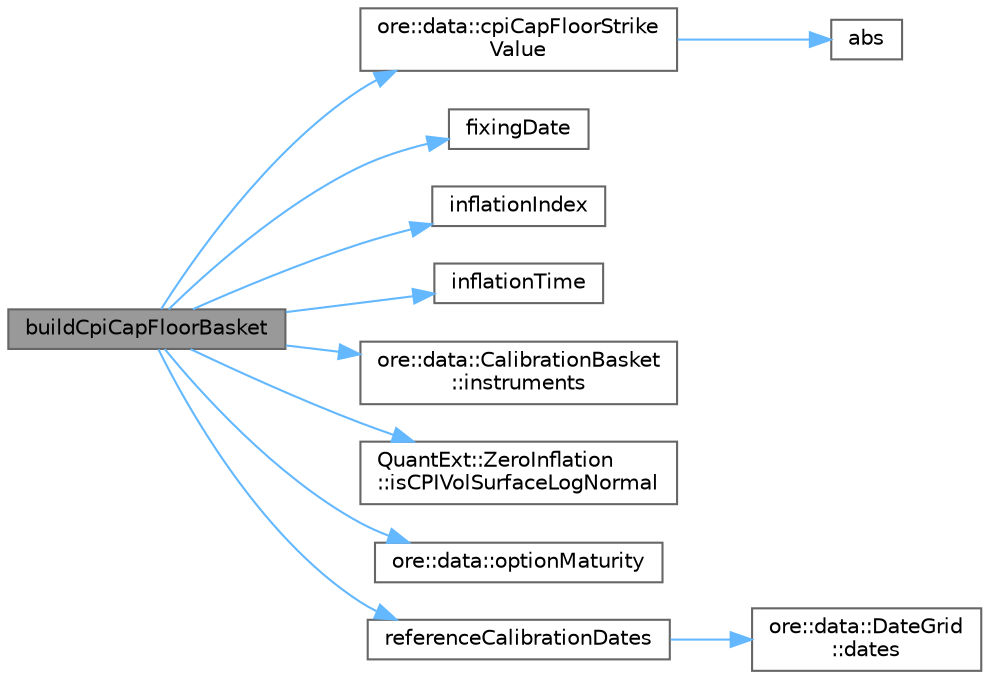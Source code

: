 digraph "buildCpiCapFloorBasket"
{
 // INTERACTIVE_SVG=YES
 // LATEX_PDF_SIZE
  bgcolor="transparent";
  edge [fontname=Helvetica,fontsize=10,labelfontname=Helvetica,labelfontsize=10];
  node [fontname=Helvetica,fontsize=10,shape=box,height=0.2,width=0.4];
  rankdir="LR";
  Node1 [label="buildCpiCapFloorBasket",height=0.2,width=0.4,color="gray40", fillcolor="grey60", style="filled", fontcolor="black",tooltip="Build a CPI cap floor calibration basket."];
  Node1 -> Node2 [color="steelblue1",style="solid"];
  Node2 [label="ore::data::cpiCapFloorStrike\lValue",height=0.2,width=0.4,color="grey40", fillcolor="white", style="filled",URL="$namespaceore_1_1data.html#af404ba79b74e89755049cec81e49dd61",tooltip="Return a cpi cap/floor strike value, the input strike can be of type absolute or atm forward."];
  Node2 -> Node3 [color="steelblue1",style="solid"];
  Node3 [label="abs",height=0.2,width=0.4,color="grey40", fillcolor="white", style="filled",URL="C:/dev/ORE/documentation/QuantExt/doc/quantext.tag$namespace_quant_ext.html#a9af2048ec25ea1962eda9a08b70acbc3",tooltip=" "];
  Node1 -> Node4 [color="steelblue1",style="solid"];
  Node4 [label="fixingDate",height=0.2,width=0.4,color="grey40", fillcolor="white", style="filled",URL="C:/dev/ORE/documentation/QuantExt/doc/quantext.tag$namespace_quant_ext_1_1_zero_inflation.html#a57de786c1c8988b6da9d354282b4b370",tooltip=" "];
  Node1 -> Node5 [color="steelblue1",style="solid"];
  Node5 [label="inflationIndex",height=0.2,width=0.4,color="grey40", fillcolor="white", style="filled",URL="$classore_1_1data_1_1_inf_jy_builder.html#ad22960d15d32d9e5be44c045744d8a3a",tooltip=" "];
  Node1 -> Node6 [color="steelblue1",style="solid"];
  Node6 [label="inflationTime",height=0.2,width=0.4,color="grey40", fillcolor="white", style="filled",URL="C:/dev/ORE/documentation/QuantExt/doc/quantext.tag$namespace_quant_ext.html#a78aebbc0de375f5058e2837300a8c038",tooltip=" "];
  Node1 -> Node7 [color="steelblue1",style="solid"];
  Node7 [label="ore::data::CalibrationBasket\l::instruments",height=0.2,width=0.4,color="grey40", fillcolor="white", style="filled",URL="$classore_1_1data_1_1_calibration_basket.html#aadb5e6dbce35a5826e9760541a5447f8",tooltip=" "];
  Node1 -> Node8 [color="steelblue1",style="solid"];
  Node8 [label="QuantExt::ZeroInflation\l::isCPIVolSurfaceLogNormal",height=0.2,width=0.4,color="grey40", fillcolor="white", style="filled",URL="C:/dev/ORE/documentation/QuantExt/doc/quantext.tag$namespace_quant_ext_1_1_zero_inflation.html#ad1e7470dcdc1728ec6bca3266b35c85a",tooltip=" "];
  Node1 -> Node9 [color="steelblue1",style="solid"];
  Node9 [label="ore::data::optionMaturity",height=0.2,width=0.4,color="grey40", fillcolor="white", style="filled",URL="$namespaceore_1_1data.html#aa9698dcef891a7e39357dba10d3b1276",tooltip=" "];
  Node1 -> Node10 [color="steelblue1",style="solid"];
  Node10 [label="referenceCalibrationDates",height=0.2,width=0.4,color="grey40", fillcolor="white", style="filled",URL="$classore_1_1data_1_1_inf_jy_builder.html#acc7b35fae386b8e18ed5b7a4bbe99cea",tooltip="Create the reference calibration dates."];
  Node10 -> Node11 [color="steelblue1",style="solid"];
  Node11 [label="ore::data::DateGrid\l::dates",height=0.2,width=0.4,color="grey40", fillcolor="white", style="filled",URL="$classore_1_1data_1_1_date_grid.html#aca8cf8d394b2ce6e3662fe8a9db4a466",tooltip=" "];
}
